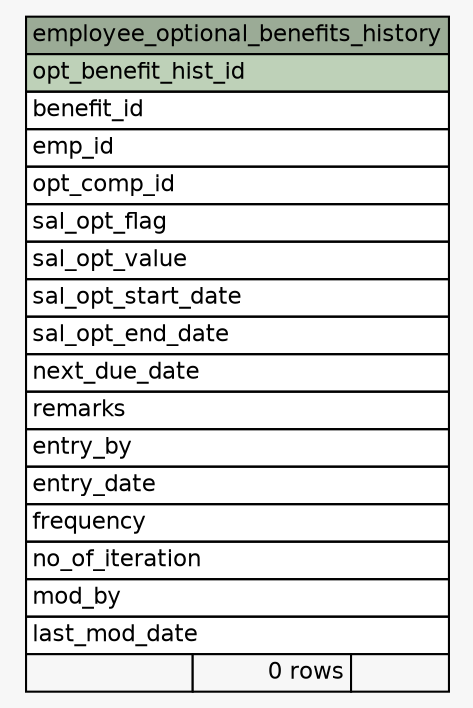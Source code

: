 // dot 2.38.0 on Windows 8.1 6.3
digraph "employee_optional_benefits_history" {
  graph [
    rankdir="RL"
    bgcolor="#f7f7f7"
  ];
  node [
    fontname="Helvetica"
    fontsize="11"
    shape="plaintext"
  ];
  edge [
    arrowsize="0.8"
  ];
  "employee_optional_benefits_history" [
    label=<
    <TABLE BORDER="0" CELLBORDER="1" CELLSPACING="0" BGCOLOR="#ffffff">
      <TR><TD PORT="employee_optional_benefits_history.heading" COLSPAN="3" BGCOLOR="#9bab96" ALIGN="CENTER">employee_optional_benefits_history</TD></TR>
      <TR><TD PORT="opt_benefit_hist_id" COLSPAN="3" BGCOLOR="#bed1b8" ALIGN="LEFT">opt_benefit_hist_id</TD></TR>
      <TR><TD PORT="benefit_id" COLSPAN="3" ALIGN="LEFT">benefit_id</TD></TR>
      <TR><TD PORT="emp_id" COLSPAN="3" ALIGN="LEFT">emp_id</TD></TR>
      <TR><TD PORT="opt_comp_id" COLSPAN="3" ALIGN="LEFT">opt_comp_id</TD></TR>
      <TR><TD PORT="sal_opt_flag" COLSPAN="3" ALIGN="LEFT">sal_opt_flag</TD></TR>
      <TR><TD PORT="sal_opt_value" COLSPAN="3" ALIGN="LEFT">sal_opt_value</TD></TR>
      <TR><TD PORT="sal_opt_start_date" COLSPAN="3" ALIGN="LEFT">sal_opt_start_date</TD></TR>
      <TR><TD PORT="sal_opt_end_date" COLSPAN="3" ALIGN="LEFT">sal_opt_end_date</TD></TR>
      <TR><TD PORT="next_due_date" COLSPAN="3" ALIGN="LEFT">next_due_date</TD></TR>
      <TR><TD PORT="remarks" COLSPAN="3" ALIGN="LEFT">remarks</TD></TR>
      <TR><TD PORT="entry_by" COLSPAN="3" ALIGN="LEFT">entry_by</TD></TR>
      <TR><TD PORT="entry_date" COLSPAN="3" ALIGN="LEFT">entry_date</TD></TR>
      <TR><TD PORT="frequency" COLSPAN="3" ALIGN="LEFT">frequency</TD></TR>
      <TR><TD PORT="no_of_iteration" COLSPAN="3" ALIGN="LEFT">no_of_iteration</TD></TR>
      <TR><TD PORT="mod_by" COLSPAN="3" ALIGN="LEFT">mod_by</TD></TR>
      <TR><TD PORT="last_mod_date" COLSPAN="3" ALIGN="LEFT">last_mod_date</TD></TR>
      <TR><TD ALIGN="LEFT" BGCOLOR="#f7f7f7">  </TD><TD ALIGN="RIGHT" BGCOLOR="#f7f7f7">0 rows</TD><TD ALIGN="RIGHT" BGCOLOR="#f7f7f7">  </TD></TR>
    </TABLE>>
    URL="tables/employee_optional_benefits_history.html#"
    tooltip="employee_optional_benefits_history"
  ];
}
